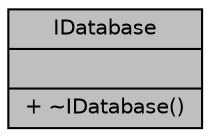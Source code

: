 digraph "IDatabase"
{
 // LATEX_PDF_SIZE
  edge [fontname="Helvetica",fontsize="10",labelfontname="Helvetica",labelfontsize="10"];
  node [fontname="Helvetica",fontsize="10",shape=record];
  Node1 [label="{IDatabase\n||+ ~IDatabase()\l}",height=0.2,width=0.4,color="black", fillcolor="grey75", style="filled", fontcolor="black",tooltip=" "];
}
